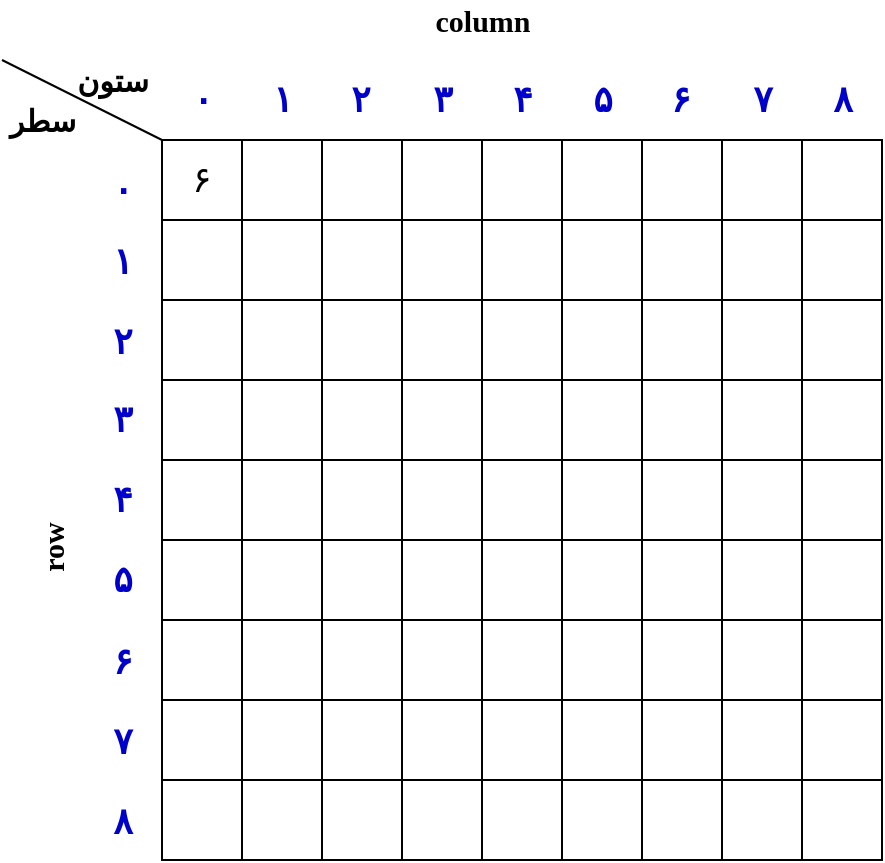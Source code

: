 <mxfile version="16.2.7" type="github"><diagram id="xnGHlYTPteLf9YvXNITQ" name="Page-1"><mxGraphModel dx="850" dy="551" grid="1" gridSize="10" guides="1" tooltips="1" connect="1" arrows="1" fold="1" page="1" pageScale="1" pageWidth="850" pageHeight="1100" math="0" shadow="0"><root><mxCell id="0"/><mxCell id="1" parent="0"/><mxCell id="dxVS9cvVU3etAeJPtLHa-1" value="" style="shape=table;startSize=0;container=1;collapsible=0;childLayout=tableLayout;" vertex="1" parent="1"><mxGeometry x="160" y="120" width="360" height="360" as="geometry"/></mxCell><mxCell id="dxVS9cvVU3etAeJPtLHa-2" value="" style="shape=tableRow;horizontal=0;startSize=0;swimlaneHead=0;swimlaneBody=0;top=0;left=0;bottom=0;right=0;collapsible=0;dropTarget=0;fillColor=none;points=[[0,0.5],[1,0.5]];portConstraint=eastwest;" vertex="1" parent="dxVS9cvVU3etAeJPtLHa-1"><mxGeometry width="360" height="40" as="geometry"/></mxCell><mxCell id="dxVS9cvVU3etAeJPtLHa-3" value="&lt;font style=&quot;font-size: 18px&quot;&gt;۶&lt;/font&gt;" style="shape=partialRectangle;html=1;whiteSpace=wrap;connectable=0;overflow=hidden;fillColor=none;top=0;left=0;bottom=0;right=0;pointerEvents=1;" vertex="1" parent="dxVS9cvVU3etAeJPtLHa-2"><mxGeometry width="40" height="40" as="geometry"><mxRectangle width="40" height="40" as="alternateBounds"/></mxGeometry></mxCell><mxCell id="dxVS9cvVU3etAeJPtLHa-4" value="" style="shape=partialRectangle;html=1;whiteSpace=wrap;connectable=0;overflow=hidden;fillColor=none;top=0;left=0;bottom=0;right=0;pointerEvents=1;" vertex="1" parent="dxVS9cvVU3etAeJPtLHa-2"><mxGeometry x="40" width="40" height="40" as="geometry"><mxRectangle width="40" height="40" as="alternateBounds"/></mxGeometry></mxCell><mxCell id="dxVS9cvVU3etAeJPtLHa-5" value="" style="shape=partialRectangle;html=1;whiteSpace=wrap;connectable=0;overflow=hidden;fillColor=none;top=0;left=0;bottom=0;right=0;pointerEvents=1;" vertex="1" parent="dxVS9cvVU3etAeJPtLHa-2"><mxGeometry x="80" width="40" height="40" as="geometry"><mxRectangle width="40" height="40" as="alternateBounds"/></mxGeometry></mxCell><mxCell id="dxVS9cvVU3etAeJPtLHa-6" value="" style="shape=partialRectangle;html=1;whiteSpace=wrap;connectable=0;overflow=hidden;fillColor=none;top=0;left=0;bottom=0;right=0;pointerEvents=1;" vertex="1" parent="dxVS9cvVU3etAeJPtLHa-2"><mxGeometry x="120" width="40" height="40" as="geometry"><mxRectangle width="40" height="40" as="alternateBounds"/></mxGeometry></mxCell><mxCell id="dxVS9cvVU3etAeJPtLHa-7" value="" style="shape=partialRectangle;html=1;whiteSpace=wrap;connectable=0;overflow=hidden;fillColor=none;top=0;left=0;bottom=0;right=0;pointerEvents=1;" vertex="1" parent="dxVS9cvVU3etAeJPtLHa-2"><mxGeometry x="160" width="40" height="40" as="geometry"><mxRectangle width="40" height="40" as="alternateBounds"/></mxGeometry></mxCell><mxCell id="dxVS9cvVU3etAeJPtLHa-8" value="" style="shape=partialRectangle;html=1;whiteSpace=wrap;connectable=0;overflow=hidden;fillColor=none;top=0;left=0;bottom=0;right=0;pointerEvents=1;" vertex="1" parent="dxVS9cvVU3etAeJPtLHa-2"><mxGeometry x="200" width="40" height="40" as="geometry"><mxRectangle width="40" height="40" as="alternateBounds"/></mxGeometry></mxCell><mxCell id="dxVS9cvVU3etAeJPtLHa-9" value="" style="shape=partialRectangle;html=1;whiteSpace=wrap;connectable=0;overflow=hidden;fillColor=none;top=0;left=0;bottom=0;right=0;pointerEvents=1;" vertex="1" parent="dxVS9cvVU3etAeJPtLHa-2"><mxGeometry x="240" width="40" height="40" as="geometry"><mxRectangle width="40" height="40" as="alternateBounds"/></mxGeometry></mxCell><mxCell id="dxVS9cvVU3etAeJPtLHa-10" value="" style="shape=partialRectangle;html=1;whiteSpace=wrap;connectable=0;overflow=hidden;fillColor=none;top=0;left=0;bottom=0;right=0;pointerEvents=1;" vertex="1" parent="dxVS9cvVU3etAeJPtLHa-2"><mxGeometry x="280" width="40" height="40" as="geometry"><mxRectangle width="40" height="40" as="alternateBounds"/></mxGeometry></mxCell><mxCell id="dxVS9cvVU3etAeJPtLHa-11" value="" style="shape=partialRectangle;html=1;whiteSpace=wrap;connectable=0;overflow=hidden;fillColor=none;top=0;left=0;bottom=0;right=0;pointerEvents=1;" vertex="1" parent="dxVS9cvVU3etAeJPtLHa-2"><mxGeometry x="320" width="40" height="40" as="geometry"><mxRectangle width="40" height="40" as="alternateBounds"/></mxGeometry></mxCell><mxCell id="dxVS9cvVU3etAeJPtLHa-12" value="" style="shape=tableRow;horizontal=0;startSize=0;swimlaneHead=0;swimlaneBody=0;top=0;left=0;bottom=0;right=0;collapsible=0;dropTarget=0;fillColor=none;points=[[0,0.5],[1,0.5]];portConstraint=eastwest;" vertex="1" parent="dxVS9cvVU3etAeJPtLHa-1"><mxGeometry y="40" width="360" height="40" as="geometry"/></mxCell><mxCell id="dxVS9cvVU3etAeJPtLHa-13" value="" style="shape=partialRectangle;html=1;whiteSpace=wrap;connectable=0;overflow=hidden;fillColor=none;top=0;left=0;bottom=0;right=0;pointerEvents=1;" vertex="1" parent="dxVS9cvVU3etAeJPtLHa-12"><mxGeometry width="40" height="40" as="geometry"><mxRectangle width="40" height="40" as="alternateBounds"/></mxGeometry></mxCell><mxCell id="dxVS9cvVU3etAeJPtLHa-14" value="" style="shape=partialRectangle;html=1;whiteSpace=wrap;connectable=0;overflow=hidden;fillColor=none;top=0;left=0;bottom=0;right=0;pointerEvents=1;" vertex="1" parent="dxVS9cvVU3etAeJPtLHa-12"><mxGeometry x="40" width="40" height="40" as="geometry"><mxRectangle width="40" height="40" as="alternateBounds"/></mxGeometry></mxCell><mxCell id="dxVS9cvVU3etAeJPtLHa-15" value="" style="shape=partialRectangle;html=1;whiteSpace=wrap;connectable=0;overflow=hidden;fillColor=none;top=0;left=0;bottom=0;right=0;pointerEvents=1;" vertex="1" parent="dxVS9cvVU3etAeJPtLHa-12"><mxGeometry x="80" width="40" height="40" as="geometry"><mxRectangle width="40" height="40" as="alternateBounds"/></mxGeometry></mxCell><mxCell id="dxVS9cvVU3etAeJPtLHa-16" value="" style="shape=partialRectangle;html=1;whiteSpace=wrap;connectable=0;overflow=hidden;fillColor=none;top=0;left=0;bottom=0;right=0;pointerEvents=1;" vertex="1" parent="dxVS9cvVU3etAeJPtLHa-12"><mxGeometry x="120" width="40" height="40" as="geometry"><mxRectangle width="40" height="40" as="alternateBounds"/></mxGeometry></mxCell><mxCell id="dxVS9cvVU3etAeJPtLHa-17" value="" style="shape=partialRectangle;html=1;whiteSpace=wrap;connectable=0;overflow=hidden;fillColor=none;top=0;left=0;bottom=0;right=0;pointerEvents=1;" vertex="1" parent="dxVS9cvVU3etAeJPtLHa-12"><mxGeometry x="160" width="40" height="40" as="geometry"><mxRectangle width="40" height="40" as="alternateBounds"/></mxGeometry></mxCell><mxCell id="dxVS9cvVU3etAeJPtLHa-18" value="" style="shape=partialRectangle;html=1;whiteSpace=wrap;connectable=0;overflow=hidden;fillColor=none;top=0;left=0;bottom=0;right=0;pointerEvents=1;" vertex="1" parent="dxVS9cvVU3etAeJPtLHa-12"><mxGeometry x="200" width="40" height="40" as="geometry"><mxRectangle width="40" height="40" as="alternateBounds"/></mxGeometry></mxCell><mxCell id="dxVS9cvVU3etAeJPtLHa-19" value="" style="shape=partialRectangle;html=1;whiteSpace=wrap;connectable=0;overflow=hidden;fillColor=none;top=0;left=0;bottom=0;right=0;pointerEvents=1;" vertex="1" parent="dxVS9cvVU3etAeJPtLHa-12"><mxGeometry x="240" width="40" height="40" as="geometry"><mxRectangle width="40" height="40" as="alternateBounds"/></mxGeometry></mxCell><mxCell id="dxVS9cvVU3etAeJPtLHa-20" value="" style="shape=partialRectangle;html=1;whiteSpace=wrap;connectable=0;overflow=hidden;fillColor=none;top=0;left=0;bottom=0;right=0;pointerEvents=1;" vertex="1" parent="dxVS9cvVU3etAeJPtLHa-12"><mxGeometry x="280" width="40" height="40" as="geometry"><mxRectangle width="40" height="40" as="alternateBounds"/></mxGeometry></mxCell><mxCell id="dxVS9cvVU3etAeJPtLHa-21" value="" style="shape=partialRectangle;html=1;whiteSpace=wrap;connectable=0;overflow=hidden;fillColor=none;top=0;left=0;bottom=0;right=0;pointerEvents=1;" vertex="1" parent="dxVS9cvVU3etAeJPtLHa-12"><mxGeometry x="320" width="40" height="40" as="geometry"><mxRectangle width="40" height="40" as="alternateBounds"/></mxGeometry></mxCell><mxCell id="dxVS9cvVU3etAeJPtLHa-22" value="" style="shape=tableRow;horizontal=0;startSize=0;swimlaneHead=0;swimlaneBody=0;top=0;left=0;bottom=0;right=0;collapsible=0;dropTarget=0;fillColor=none;points=[[0,0.5],[1,0.5]];portConstraint=eastwest;" vertex="1" parent="dxVS9cvVU3etAeJPtLHa-1"><mxGeometry y="80" width="360" height="40" as="geometry"/></mxCell><mxCell id="dxVS9cvVU3etAeJPtLHa-23" value="" style="shape=partialRectangle;html=1;whiteSpace=wrap;connectable=0;overflow=hidden;fillColor=none;top=0;left=0;bottom=0;right=0;pointerEvents=1;" vertex="1" parent="dxVS9cvVU3etAeJPtLHa-22"><mxGeometry width="40" height="40" as="geometry"><mxRectangle width="40" height="40" as="alternateBounds"/></mxGeometry></mxCell><mxCell id="dxVS9cvVU3etAeJPtLHa-24" value="" style="shape=partialRectangle;html=1;whiteSpace=wrap;connectable=0;overflow=hidden;fillColor=none;top=0;left=0;bottom=0;right=0;pointerEvents=1;" vertex="1" parent="dxVS9cvVU3etAeJPtLHa-22"><mxGeometry x="40" width="40" height="40" as="geometry"><mxRectangle width="40" height="40" as="alternateBounds"/></mxGeometry></mxCell><mxCell id="dxVS9cvVU3etAeJPtLHa-25" value="" style="shape=partialRectangle;html=1;whiteSpace=wrap;connectable=0;overflow=hidden;fillColor=none;top=0;left=0;bottom=0;right=0;pointerEvents=1;" vertex="1" parent="dxVS9cvVU3etAeJPtLHa-22"><mxGeometry x="80" width="40" height="40" as="geometry"><mxRectangle width="40" height="40" as="alternateBounds"/></mxGeometry></mxCell><mxCell id="dxVS9cvVU3etAeJPtLHa-26" value="" style="shape=partialRectangle;html=1;whiteSpace=wrap;connectable=0;overflow=hidden;fillColor=none;top=0;left=0;bottom=0;right=0;pointerEvents=1;" vertex="1" parent="dxVS9cvVU3etAeJPtLHa-22"><mxGeometry x="120" width="40" height="40" as="geometry"><mxRectangle width="40" height="40" as="alternateBounds"/></mxGeometry></mxCell><mxCell id="dxVS9cvVU3etAeJPtLHa-27" value="" style="shape=partialRectangle;html=1;whiteSpace=wrap;connectable=0;overflow=hidden;fillColor=none;top=0;left=0;bottom=0;right=0;pointerEvents=1;" vertex="1" parent="dxVS9cvVU3etAeJPtLHa-22"><mxGeometry x="160" width="40" height="40" as="geometry"><mxRectangle width="40" height="40" as="alternateBounds"/></mxGeometry></mxCell><mxCell id="dxVS9cvVU3etAeJPtLHa-28" value="" style="shape=partialRectangle;html=1;whiteSpace=wrap;connectable=0;overflow=hidden;fillColor=none;top=0;left=0;bottom=0;right=0;pointerEvents=1;" vertex="1" parent="dxVS9cvVU3etAeJPtLHa-22"><mxGeometry x="200" width="40" height="40" as="geometry"><mxRectangle width="40" height="40" as="alternateBounds"/></mxGeometry></mxCell><mxCell id="dxVS9cvVU3etAeJPtLHa-29" value="" style="shape=partialRectangle;html=1;whiteSpace=wrap;connectable=0;overflow=hidden;fillColor=none;top=0;left=0;bottom=0;right=0;pointerEvents=1;" vertex="1" parent="dxVS9cvVU3etAeJPtLHa-22"><mxGeometry x="240" width="40" height="40" as="geometry"><mxRectangle width="40" height="40" as="alternateBounds"/></mxGeometry></mxCell><mxCell id="dxVS9cvVU3etAeJPtLHa-30" value="" style="shape=partialRectangle;html=1;whiteSpace=wrap;connectable=0;overflow=hidden;fillColor=none;top=0;left=0;bottom=0;right=0;pointerEvents=1;" vertex="1" parent="dxVS9cvVU3etAeJPtLHa-22"><mxGeometry x="280" width="40" height="40" as="geometry"><mxRectangle width="40" height="40" as="alternateBounds"/></mxGeometry></mxCell><mxCell id="dxVS9cvVU3etAeJPtLHa-31" value="" style="shape=partialRectangle;html=1;whiteSpace=wrap;connectable=0;overflow=hidden;fillColor=none;top=0;left=0;bottom=0;right=0;pointerEvents=1;" vertex="1" parent="dxVS9cvVU3etAeJPtLHa-22"><mxGeometry x="320" width="40" height="40" as="geometry"><mxRectangle width="40" height="40" as="alternateBounds"/></mxGeometry></mxCell><mxCell id="dxVS9cvVU3etAeJPtLHa-32" value="" style="shape=tableRow;horizontal=0;startSize=0;swimlaneHead=0;swimlaneBody=0;top=0;left=0;bottom=0;right=0;collapsible=0;dropTarget=0;fillColor=none;points=[[0,0.5],[1,0.5]];portConstraint=eastwest;" vertex="1" parent="dxVS9cvVU3etAeJPtLHa-1"><mxGeometry y="120" width="360" height="40" as="geometry"/></mxCell><mxCell id="dxVS9cvVU3etAeJPtLHa-33" value="" style="shape=partialRectangle;html=1;whiteSpace=wrap;connectable=0;overflow=hidden;fillColor=none;top=0;left=0;bottom=0;right=0;pointerEvents=1;" vertex="1" parent="dxVS9cvVU3etAeJPtLHa-32"><mxGeometry width="40" height="40" as="geometry"><mxRectangle width="40" height="40" as="alternateBounds"/></mxGeometry></mxCell><mxCell id="dxVS9cvVU3etAeJPtLHa-34" value="" style="shape=partialRectangle;html=1;whiteSpace=wrap;connectable=0;overflow=hidden;fillColor=none;top=0;left=0;bottom=0;right=0;pointerEvents=1;" vertex="1" parent="dxVS9cvVU3etAeJPtLHa-32"><mxGeometry x="40" width="40" height="40" as="geometry"><mxRectangle width="40" height="40" as="alternateBounds"/></mxGeometry></mxCell><mxCell id="dxVS9cvVU3etAeJPtLHa-35" value="" style="shape=partialRectangle;html=1;whiteSpace=wrap;connectable=0;overflow=hidden;fillColor=none;top=0;left=0;bottom=0;right=0;pointerEvents=1;" vertex="1" parent="dxVS9cvVU3etAeJPtLHa-32"><mxGeometry x="80" width="40" height="40" as="geometry"><mxRectangle width="40" height="40" as="alternateBounds"/></mxGeometry></mxCell><mxCell id="dxVS9cvVU3etAeJPtLHa-36" value="" style="shape=partialRectangle;html=1;whiteSpace=wrap;connectable=0;overflow=hidden;fillColor=none;top=0;left=0;bottom=0;right=0;pointerEvents=1;" vertex="1" parent="dxVS9cvVU3etAeJPtLHa-32"><mxGeometry x="120" width="40" height="40" as="geometry"><mxRectangle width="40" height="40" as="alternateBounds"/></mxGeometry></mxCell><mxCell id="dxVS9cvVU3etAeJPtLHa-37" value="" style="shape=partialRectangle;html=1;whiteSpace=wrap;connectable=0;overflow=hidden;fillColor=none;top=0;left=0;bottom=0;right=0;pointerEvents=1;" vertex="1" parent="dxVS9cvVU3etAeJPtLHa-32"><mxGeometry x="160" width="40" height="40" as="geometry"><mxRectangle width="40" height="40" as="alternateBounds"/></mxGeometry></mxCell><mxCell id="dxVS9cvVU3etAeJPtLHa-38" value="" style="shape=partialRectangle;html=1;whiteSpace=wrap;connectable=0;overflow=hidden;fillColor=none;top=0;left=0;bottom=0;right=0;pointerEvents=1;" vertex="1" parent="dxVS9cvVU3etAeJPtLHa-32"><mxGeometry x="200" width="40" height="40" as="geometry"><mxRectangle width="40" height="40" as="alternateBounds"/></mxGeometry></mxCell><mxCell id="dxVS9cvVU3etAeJPtLHa-39" value="" style="shape=partialRectangle;html=1;whiteSpace=wrap;connectable=0;overflow=hidden;fillColor=none;top=0;left=0;bottom=0;right=0;pointerEvents=1;" vertex="1" parent="dxVS9cvVU3etAeJPtLHa-32"><mxGeometry x="240" width="40" height="40" as="geometry"><mxRectangle width="40" height="40" as="alternateBounds"/></mxGeometry></mxCell><mxCell id="dxVS9cvVU3etAeJPtLHa-40" value="" style="shape=partialRectangle;html=1;whiteSpace=wrap;connectable=0;overflow=hidden;fillColor=none;top=0;left=0;bottom=0;right=0;pointerEvents=1;" vertex="1" parent="dxVS9cvVU3etAeJPtLHa-32"><mxGeometry x="280" width="40" height="40" as="geometry"><mxRectangle width="40" height="40" as="alternateBounds"/></mxGeometry></mxCell><mxCell id="dxVS9cvVU3etAeJPtLHa-41" value="" style="shape=partialRectangle;html=1;whiteSpace=wrap;connectable=0;overflow=hidden;fillColor=none;top=0;left=0;bottom=0;right=0;pointerEvents=1;" vertex="1" parent="dxVS9cvVU3etAeJPtLHa-32"><mxGeometry x="320" width="40" height="40" as="geometry"><mxRectangle width="40" height="40" as="alternateBounds"/></mxGeometry></mxCell><mxCell id="dxVS9cvVU3etAeJPtLHa-42" value="" style="shape=tableRow;horizontal=0;startSize=0;swimlaneHead=0;swimlaneBody=0;top=0;left=0;bottom=0;right=0;collapsible=0;dropTarget=0;fillColor=none;points=[[0,0.5],[1,0.5]];portConstraint=eastwest;" vertex="1" parent="dxVS9cvVU3etAeJPtLHa-1"><mxGeometry y="160" width="360" height="40" as="geometry"/></mxCell><mxCell id="dxVS9cvVU3etAeJPtLHa-43" value="" style="shape=partialRectangle;html=1;whiteSpace=wrap;connectable=0;overflow=hidden;fillColor=none;top=0;left=0;bottom=0;right=0;pointerEvents=1;" vertex="1" parent="dxVS9cvVU3etAeJPtLHa-42"><mxGeometry width="40" height="40" as="geometry"><mxRectangle width="40" height="40" as="alternateBounds"/></mxGeometry></mxCell><mxCell id="dxVS9cvVU3etAeJPtLHa-44" value="" style="shape=partialRectangle;html=1;whiteSpace=wrap;connectable=0;overflow=hidden;fillColor=none;top=0;left=0;bottom=0;right=0;pointerEvents=1;" vertex="1" parent="dxVS9cvVU3etAeJPtLHa-42"><mxGeometry x="40" width="40" height="40" as="geometry"><mxRectangle width="40" height="40" as="alternateBounds"/></mxGeometry></mxCell><mxCell id="dxVS9cvVU3etAeJPtLHa-45" value="" style="shape=partialRectangle;html=1;whiteSpace=wrap;connectable=0;overflow=hidden;fillColor=none;top=0;left=0;bottom=0;right=0;pointerEvents=1;" vertex="1" parent="dxVS9cvVU3etAeJPtLHa-42"><mxGeometry x="80" width="40" height="40" as="geometry"><mxRectangle width="40" height="40" as="alternateBounds"/></mxGeometry></mxCell><mxCell id="dxVS9cvVU3etAeJPtLHa-46" value="" style="shape=partialRectangle;html=1;whiteSpace=wrap;connectable=0;overflow=hidden;fillColor=none;top=0;left=0;bottom=0;right=0;pointerEvents=1;" vertex="1" parent="dxVS9cvVU3etAeJPtLHa-42"><mxGeometry x="120" width="40" height="40" as="geometry"><mxRectangle width="40" height="40" as="alternateBounds"/></mxGeometry></mxCell><mxCell id="dxVS9cvVU3etAeJPtLHa-47" value="" style="shape=partialRectangle;html=1;whiteSpace=wrap;connectable=0;overflow=hidden;fillColor=none;top=0;left=0;bottom=0;right=0;pointerEvents=1;" vertex="1" parent="dxVS9cvVU3etAeJPtLHa-42"><mxGeometry x="160" width="40" height="40" as="geometry"><mxRectangle width="40" height="40" as="alternateBounds"/></mxGeometry></mxCell><mxCell id="dxVS9cvVU3etAeJPtLHa-48" value="" style="shape=partialRectangle;html=1;whiteSpace=wrap;connectable=0;overflow=hidden;fillColor=none;top=0;left=0;bottom=0;right=0;pointerEvents=1;" vertex="1" parent="dxVS9cvVU3etAeJPtLHa-42"><mxGeometry x="200" width="40" height="40" as="geometry"><mxRectangle width="40" height="40" as="alternateBounds"/></mxGeometry></mxCell><mxCell id="dxVS9cvVU3etAeJPtLHa-49" value="" style="shape=partialRectangle;html=1;whiteSpace=wrap;connectable=0;overflow=hidden;fillColor=none;top=0;left=0;bottom=0;right=0;pointerEvents=1;" vertex="1" parent="dxVS9cvVU3etAeJPtLHa-42"><mxGeometry x="240" width="40" height="40" as="geometry"><mxRectangle width="40" height="40" as="alternateBounds"/></mxGeometry></mxCell><mxCell id="dxVS9cvVU3etAeJPtLHa-50" value="" style="shape=partialRectangle;html=1;whiteSpace=wrap;connectable=0;overflow=hidden;fillColor=none;top=0;left=0;bottom=0;right=0;pointerEvents=1;" vertex="1" parent="dxVS9cvVU3etAeJPtLHa-42"><mxGeometry x="280" width="40" height="40" as="geometry"><mxRectangle width="40" height="40" as="alternateBounds"/></mxGeometry></mxCell><mxCell id="dxVS9cvVU3etAeJPtLHa-51" value="" style="shape=partialRectangle;html=1;whiteSpace=wrap;connectable=0;overflow=hidden;fillColor=none;top=0;left=0;bottom=0;right=0;pointerEvents=1;" vertex="1" parent="dxVS9cvVU3etAeJPtLHa-42"><mxGeometry x="320" width="40" height="40" as="geometry"><mxRectangle width="40" height="40" as="alternateBounds"/></mxGeometry></mxCell><mxCell id="dxVS9cvVU3etAeJPtLHa-52" value="" style="shape=tableRow;horizontal=0;startSize=0;swimlaneHead=0;swimlaneBody=0;top=0;left=0;bottom=0;right=0;collapsible=0;dropTarget=0;fillColor=none;points=[[0,0.5],[1,0.5]];portConstraint=eastwest;" vertex="1" parent="dxVS9cvVU3etAeJPtLHa-1"><mxGeometry y="200" width="360" height="40" as="geometry"/></mxCell><mxCell id="dxVS9cvVU3etAeJPtLHa-53" value="" style="shape=partialRectangle;html=1;whiteSpace=wrap;connectable=0;overflow=hidden;fillColor=none;top=0;left=0;bottom=0;right=0;pointerEvents=1;" vertex="1" parent="dxVS9cvVU3etAeJPtLHa-52"><mxGeometry width="40" height="40" as="geometry"><mxRectangle width="40" height="40" as="alternateBounds"/></mxGeometry></mxCell><mxCell id="dxVS9cvVU3etAeJPtLHa-54" value="" style="shape=partialRectangle;html=1;whiteSpace=wrap;connectable=0;overflow=hidden;fillColor=none;top=0;left=0;bottom=0;right=0;pointerEvents=1;" vertex="1" parent="dxVS9cvVU3etAeJPtLHa-52"><mxGeometry x="40" width="40" height="40" as="geometry"><mxRectangle width="40" height="40" as="alternateBounds"/></mxGeometry></mxCell><mxCell id="dxVS9cvVU3etAeJPtLHa-55" value="" style="shape=partialRectangle;html=1;whiteSpace=wrap;connectable=0;overflow=hidden;fillColor=none;top=0;left=0;bottom=0;right=0;pointerEvents=1;" vertex="1" parent="dxVS9cvVU3etAeJPtLHa-52"><mxGeometry x="80" width="40" height="40" as="geometry"><mxRectangle width="40" height="40" as="alternateBounds"/></mxGeometry></mxCell><mxCell id="dxVS9cvVU3etAeJPtLHa-56" value="" style="shape=partialRectangle;html=1;whiteSpace=wrap;connectable=0;overflow=hidden;fillColor=none;top=0;left=0;bottom=0;right=0;pointerEvents=1;" vertex="1" parent="dxVS9cvVU3etAeJPtLHa-52"><mxGeometry x="120" width="40" height="40" as="geometry"><mxRectangle width="40" height="40" as="alternateBounds"/></mxGeometry></mxCell><mxCell id="dxVS9cvVU3etAeJPtLHa-57" value="" style="shape=partialRectangle;html=1;whiteSpace=wrap;connectable=0;overflow=hidden;fillColor=none;top=0;left=0;bottom=0;right=0;pointerEvents=1;" vertex="1" parent="dxVS9cvVU3etAeJPtLHa-52"><mxGeometry x="160" width="40" height="40" as="geometry"><mxRectangle width="40" height="40" as="alternateBounds"/></mxGeometry></mxCell><mxCell id="dxVS9cvVU3etAeJPtLHa-58" value="" style="shape=partialRectangle;html=1;whiteSpace=wrap;connectable=0;overflow=hidden;fillColor=none;top=0;left=0;bottom=0;right=0;pointerEvents=1;" vertex="1" parent="dxVS9cvVU3etAeJPtLHa-52"><mxGeometry x="200" width="40" height="40" as="geometry"><mxRectangle width="40" height="40" as="alternateBounds"/></mxGeometry></mxCell><mxCell id="dxVS9cvVU3etAeJPtLHa-59" value="" style="shape=partialRectangle;html=1;whiteSpace=wrap;connectable=0;overflow=hidden;fillColor=none;top=0;left=0;bottom=0;right=0;pointerEvents=1;" vertex="1" parent="dxVS9cvVU3etAeJPtLHa-52"><mxGeometry x="240" width="40" height="40" as="geometry"><mxRectangle width="40" height="40" as="alternateBounds"/></mxGeometry></mxCell><mxCell id="dxVS9cvVU3etAeJPtLHa-60" value="" style="shape=partialRectangle;html=1;whiteSpace=wrap;connectable=0;overflow=hidden;fillColor=none;top=0;left=0;bottom=0;right=0;pointerEvents=1;" vertex="1" parent="dxVS9cvVU3etAeJPtLHa-52"><mxGeometry x="280" width="40" height="40" as="geometry"><mxRectangle width="40" height="40" as="alternateBounds"/></mxGeometry></mxCell><mxCell id="dxVS9cvVU3etAeJPtLHa-61" value="" style="shape=partialRectangle;html=1;whiteSpace=wrap;connectable=0;overflow=hidden;fillColor=none;top=0;left=0;bottom=0;right=0;pointerEvents=1;" vertex="1" parent="dxVS9cvVU3etAeJPtLHa-52"><mxGeometry x="320" width="40" height="40" as="geometry"><mxRectangle width="40" height="40" as="alternateBounds"/></mxGeometry></mxCell><mxCell id="dxVS9cvVU3etAeJPtLHa-62" value="" style="shape=tableRow;horizontal=0;startSize=0;swimlaneHead=0;swimlaneBody=0;top=0;left=0;bottom=0;right=0;collapsible=0;dropTarget=0;fillColor=none;points=[[0,0.5],[1,0.5]];portConstraint=eastwest;" vertex="1" parent="dxVS9cvVU3etAeJPtLHa-1"><mxGeometry y="240" width="360" height="40" as="geometry"/></mxCell><mxCell id="dxVS9cvVU3etAeJPtLHa-63" value="" style="shape=partialRectangle;html=1;whiteSpace=wrap;connectable=0;overflow=hidden;fillColor=none;top=0;left=0;bottom=0;right=0;pointerEvents=1;" vertex="1" parent="dxVS9cvVU3etAeJPtLHa-62"><mxGeometry width="40" height="40" as="geometry"><mxRectangle width="40" height="40" as="alternateBounds"/></mxGeometry></mxCell><mxCell id="dxVS9cvVU3etAeJPtLHa-64" value="" style="shape=partialRectangle;html=1;whiteSpace=wrap;connectable=0;overflow=hidden;fillColor=none;top=0;left=0;bottom=0;right=0;pointerEvents=1;" vertex="1" parent="dxVS9cvVU3etAeJPtLHa-62"><mxGeometry x="40" width="40" height="40" as="geometry"><mxRectangle width="40" height="40" as="alternateBounds"/></mxGeometry></mxCell><mxCell id="dxVS9cvVU3etAeJPtLHa-65" value="" style="shape=partialRectangle;html=1;whiteSpace=wrap;connectable=0;overflow=hidden;fillColor=none;top=0;left=0;bottom=0;right=0;pointerEvents=1;" vertex="1" parent="dxVS9cvVU3etAeJPtLHa-62"><mxGeometry x="80" width="40" height="40" as="geometry"><mxRectangle width="40" height="40" as="alternateBounds"/></mxGeometry></mxCell><mxCell id="dxVS9cvVU3etAeJPtLHa-66" value="" style="shape=partialRectangle;html=1;whiteSpace=wrap;connectable=0;overflow=hidden;fillColor=none;top=0;left=0;bottom=0;right=0;pointerEvents=1;" vertex="1" parent="dxVS9cvVU3etAeJPtLHa-62"><mxGeometry x="120" width="40" height="40" as="geometry"><mxRectangle width="40" height="40" as="alternateBounds"/></mxGeometry></mxCell><mxCell id="dxVS9cvVU3etAeJPtLHa-67" value="" style="shape=partialRectangle;html=1;whiteSpace=wrap;connectable=0;overflow=hidden;fillColor=none;top=0;left=0;bottom=0;right=0;pointerEvents=1;" vertex="1" parent="dxVS9cvVU3etAeJPtLHa-62"><mxGeometry x="160" width="40" height="40" as="geometry"><mxRectangle width="40" height="40" as="alternateBounds"/></mxGeometry></mxCell><mxCell id="dxVS9cvVU3etAeJPtLHa-68" value="" style="shape=partialRectangle;html=1;whiteSpace=wrap;connectable=0;overflow=hidden;fillColor=none;top=0;left=0;bottom=0;right=0;pointerEvents=1;" vertex="1" parent="dxVS9cvVU3etAeJPtLHa-62"><mxGeometry x="200" width="40" height="40" as="geometry"><mxRectangle width="40" height="40" as="alternateBounds"/></mxGeometry></mxCell><mxCell id="dxVS9cvVU3etAeJPtLHa-69" value="" style="shape=partialRectangle;html=1;whiteSpace=wrap;connectable=0;overflow=hidden;fillColor=none;top=0;left=0;bottom=0;right=0;pointerEvents=1;" vertex="1" parent="dxVS9cvVU3etAeJPtLHa-62"><mxGeometry x="240" width="40" height="40" as="geometry"><mxRectangle width="40" height="40" as="alternateBounds"/></mxGeometry></mxCell><mxCell id="dxVS9cvVU3etAeJPtLHa-70" value="" style="shape=partialRectangle;html=1;whiteSpace=wrap;connectable=0;overflow=hidden;fillColor=none;top=0;left=0;bottom=0;right=0;pointerEvents=1;" vertex="1" parent="dxVS9cvVU3etAeJPtLHa-62"><mxGeometry x="280" width="40" height="40" as="geometry"><mxRectangle width="40" height="40" as="alternateBounds"/></mxGeometry></mxCell><mxCell id="dxVS9cvVU3etAeJPtLHa-71" value="" style="shape=partialRectangle;html=1;whiteSpace=wrap;connectable=0;overflow=hidden;fillColor=none;top=0;left=0;bottom=0;right=0;pointerEvents=1;" vertex="1" parent="dxVS9cvVU3etAeJPtLHa-62"><mxGeometry x="320" width="40" height="40" as="geometry"><mxRectangle width="40" height="40" as="alternateBounds"/></mxGeometry></mxCell><mxCell id="dxVS9cvVU3etAeJPtLHa-72" value="" style="shape=tableRow;horizontal=0;startSize=0;swimlaneHead=0;swimlaneBody=0;top=0;left=0;bottom=0;right=0;collapsible=0;dropTarget=0;fillColor=none;points=[[0,0.5],[1,0.5]];portConstraint=eastwest;" vertex="1" parent="dxVS9cvVU3etAeJPtLHa-1"><mxGeometry y="280" width="360" height="40" as="geometry"/></mxCell><mxCell id="dxVS9cvVU3etAeJPtLHa-73" value="" style="shape=partialRectangle;html=1;whiteSpace=wrap;connectable=0;overflow=hidden;fillColor=none;top=0;left=0;bottom=0;right=0;pointerEvents=1;" vertex="1" parent="dxVS9cvVU3etAeJPtLHa-72"><mxGeometry width="40" height="40" as="geometry"><mxRectangle width="40" height="40" as="alternateBounds"/></mxGeometry></mxCell><mxCell id="dxVS9cvVU3etAeJPtLHa-74" value="" style="shape=partialRectangle;html=1;whiteSpace=wrap;connectable=0;overflow=hidden;fillColor=none;top=0;left=0;bottom=0;right=0;pointerEvents=1;" vertex="1" parent="dxVS9cvVU3etAeJPtLHa-72"><mxGeometry x="40" width="40" height="40" as="geometry"><mxRectangle width="40" height="40" as="alternateBounds"/></mxGeometry></mxCell><mxCell id="dxVS9cvVU3etAeJPtLHa-75" value="" style="shape=partialRectangle;html=1;whiteSpace=wrap;connectable=0;overflow=hidden;fillColor=none;top=0;left=0;bottom=0;right=0;pointerEvents=1;" vertex="1" parent="dxVS9cvVU3etAeJPtLHa-72"><mxGeometry x="80" width="40" height="40" as="geometry"><mxRectangle width="40" height="40" as="alternateBounds"/></mxGeometry></mxCell><mxCell id="dxVS9cvVU3etAeJPtLHa-76" value="" style="shape=partialRectangle;html=1;whiteSpace=wrap;connectable=0;overflow=hidden;fillColor=none;top=0;left=0;bottom=0;right=0;pointerEvents=1;" vertex="1" parent="dxVS9cvVU3etAeJPtLHa-72"><mxGeometry x="120" width="40" height="40" as="geometry"><mxRectangle width="40" height="40" as="alternateBounds"/></mxGeometry></mxCell><mxCell id="dxVS9cvVU3etAeJPtLHa-77" value="" style="shape=partialRectangle;html=1;whiteSpace=wrap;connectable=0;overflow=hidden;fillColor=none;top=0;left=0;bottom=0;right=0;pointerEvents=1;" vertex="1" parent="dxVS9cvVU3etAeJPtLHa-72"><mxGeometry x="160" width="40" height="40" as="geometry"><mxRectangle width="40" height="40" as="alternateBounds"/></mxGeometry></mxCell><mxCell id="dxVS9cvVU3etAeJPtLHa-78" value="" style="shape=partialRectangle;html=1;whiteSpace=wrap;connectable=0;overflow=hidden;fillColor=none;top=0;left=0;bottom=0;right=0;pointerEvents=1;" vertex="1" parent="dxVS9cvVU3etAeJPtLHa-72"><mxGeometry x="200" width="40" height="40" as="geometry"><mxRectangle width="40" height="40" as="alternateBounds"/></mxGeometry></mxCell><mxCell id="dxVS9cvVU3etAeJPtLHa-79" value="" style="shape=partialRectangle;html=1;whiteSpace=wrap;connectable=0;overflow=hidden;fillColor=none;top=0;left=0;bottom=0;right=0;pointerEvents=1;" vertex="1" parent="dxVS9cvVU3etAeJPtLHa-72"><mxGeometry x="240" width="40" height="40" as="geometry"><mxRectangle width="40" height="40" as="alternateBounds"/></mxGeometry></mxCell><mxCell id="dxVS9cvVU3etAeJPtLHa-80" value="" style="shape=partialRectangle;html=1;whiteSpace=wrap;connectable=0;overflow=hidden;fillColor=none;top=0;left=0;bottom=0;right=0;pointerEvents=1;" vertex="1" parent="dxVS9cvVU3etAeJPtLHa-72"><mxGeometry x="280" width="40" height="40" as="geometry"><mxRectangle width="40" height="40" as="alternateBounds"/></mxGeometry></mxCell><mxCell id="dxVS9cvVU3etAeJPtLHa-81" value="" style="shape=partialRectangle;html=1;whiteSpace=wrap;connectable=0;overflow=hidden;fillColor=none;top=0;left=0;bottom=0;right=0;pointerEvents=1;" vertex="1" parent="dxVS9cvVU3etAeJPtLHa-72"><mxGeometry x="320" width="40" height="40" as="geometry"><mxRectangle width="40" height="40" as="alternateBounds"/></mxGeometry></mxCell><mxCell id="dxVS9cvVU3etAeJPtLHa-82" value="" style="shape=tableRow;horizontal=0;startSize=0;swimlaneHead=0;swimlaneBody=0;top=0;left=0;bottom=0;right=0;collapsible=0;dropTarget=0;fillColor=none;points=[[0,0.5],[1,0.5]];portConstraint=eastwest;" vertex="1" parent="dxVS9cvVU3etAeJPtLHa-1"><mxGeometry y="320" width="360" height="40" as="geometry"/></mxCell><mxCell id="dxVS9cvVU3etAeJPtLHa-83" value="" style="shape=partialRectangle;html=1;whiteSpace=wrap;connectable=0;overflow=hidden;fillColor=none;top=0;left=0;bottom=0;right=0;pointerEvents=1;" vertex="1" parent="dxVS9cvVU3etAeJPtLHa-82"><mxGeometry width="40" height="40" as="geometry"><mxRectangle width="40" height="40" as="alternateBounds"/></mxGeometry></mxCell><mxCell id="dxVS9cvVU3etAeJPtLHa-84" value="" style="shape=partialRectangle;html=1;whiteSpace=wrap;connectable=0;overflow=hidden;fillColor=none;top=0;left=0;bottom=0;right=0;pointerEvents=1;" vertex="1" parent="dxVS9cvVU3etAeJPtLHa-82"><mxGeometry x="40" width="40" height="40" as="geometry"><mxRectangle width="40" height="40" as="alternateBounds"/></mxGeometry></mxCell><mxCell id="dxVS9cvVU3etAeJPtLHa-85" value="" style="shape=partialRectangle;html=1;whiteSpace=wrap;connectable=0;overflow=hidden;fillColor=none;top=0;left=0;bottom=0;right=0;pointerEvents=1;" vertex="1" parent="dxVS9cvVU3etAeJPtLHa-82"><mxGeometry x="80" width="40" height="40" as="geometry"><mxRectangle width="40" height="40" as="alternateBounds"/></mxGeometry></mxCell><mxCell id="dxVS9cvVU3etAeJPtLHa-86" value="" style="shape=partialRectangle;html=1;whiteSpace=wrap;connectable=0;overflow=hidden;fillColor=none;top=0;left=0;bottom=0;right=0;pointerEvents=1;" vertex="1" parent="dxVS9cvVU3etAeJPtLHa-82"><mxGeometry x="120" width="40" height="40" as="geometry"><mxRectangle width="40" height="40" as="alternateBounds"/></mxGeometry></mxCell><mxCell id="dxVS9cvVU3etAeJPtLHa-87" value="" style="shape=partialRectangle;html=1;whiteSpace=wrap;connectable=0;overflow=hidden;fillColor=none;top=0;left=0;bottom=0;right=0;pointerEvents=1;" vertex="1" parent="dxVS9cvVU3etAeJPtLHa-82"><mxGeometry x="160" width="40" height="40" as="geometry"><mxRectangle width="40" height="40" as="alternateBounds"/></mxGeometry></mxCell><mxCell id="dxVS9cvVU3etAeJPtLHa-88" value="" style="shape=partialRectangle;html=1;whiteSpace=wrap;connectable=0;overflow=hidden;fillColor=none;top=0;left=0;bottom=0;right=0;pointerEvents=1;" vertex="1" parent="dxVS9cvVU3etAeJPtLHa-82"><mxGeometry x="200" width="40" height="40" as="geometry"><mxRectangle width="40" height="40" as="alternateBounds"/></mxGeometry></mxCell><mxCell id="dxVS9cvVU3etAeJPtLHa-89" value="" style="shape=partialRectangle;html=1;whiteSpace=wrap;connectable=0;overflow=hidden;fillColor=none;top=0;left=0;bottom=0;right=0;pointerEvents=1;" vertex="1" parent="dxVS9cvVU3etAeJPtLHa-82"><mxGeometry x="240" width="40" height="40" as="geometry"><mxRectangle width="40" height="40" as="alternateBounds"/></mxGeometry></mxCell><mxCell id="dxVS9cvVU3etAeJPtLHa-90" value="" style="shape=partialRectangle;html=1;whiteSpace=wrap;connectable=0;overflow=hidden;fillColor=none;top=0;left=0;bottom=0;right=0;pointerEvents=1;" vertex="1" parent="dxVS9cvVU3etAeJPtLHa-82"><mxGeometry x="280" width="40" height="40" as="geometry"><mxRectangle width="40" height="40" as="alternateBounds"/></mxGeometry></mxCell><mxCell id="dxVS9cvVU3etAeJPtLHa-91" value="" style="shape=partialRectangle;html=1;whiteSpace=wrap;connectable=0;overflow=hidden;fillColor=none;top=0;left=0;bottom=0;right=0;pointerEvents=1;" vertex="1" parent="dxVS9cvVU3etAeJPtLHa-82"><mxGeometry x="320" width="40" height="40" as="geometry"><mxRectangle width="40" height="40" as="alternateBounds"/></mxGeometry></mxCell><mxCell id="dxVS9cvVU3etAeJPtLHa-92" value="۰" style="text;html=1;align=center;verticalAlign=middle;resizable=0;points=[];autosize=1;strokeColor=none;fillColor=none;fontSize=18;fontFamily=IRANSansX;fontColor=#0000CC;fontStyle=1" vertex="1" parent="1"><mxGeometry x="170" y="85" width="20" height="30" as="geometry"/></mxCell><mxCell id="dxVS9cvVU3etAeJPtLHa-93" value="۱" style="text;html=1;align=center;verticalAlign=middle;resizable=0;points=[];autosize=1;strokeColor=none;fillColor=none;fontSize=18;fontFamily=IRANSansX;fontColor=#0000CC;fontStyle=1" vertex="1" parent="1"><mxGeometry x="210" y="85" width="20" height="30" as="geometry"/></mxCell><mxCell id="dxVS9cvVU3etAeJPtLHa-94" value="۲" style="text;html=1;align=center;verticalAlign=middle;resizable=0;points=[];autosize=1;strokeColor=none;fillColor=none;fontSize=18;fontFamily=IRANSansX;fontColor=#0000CC;fontStyle=1" vertex="1" parent="1"><mxGeometry x="244" y="85" width="30" height="30" as="geometry"/></mxCell><mxCell id="dxVS9cvVU3etAeJPtLHa-95" value="۳" style="text;html=1;align=center;verticalAlign=middle;resizable=0;points=[];autosize=1;strokeColor=none;fillColor=none;fontSize=18;fontFamily=IRANSansX;fontColor=#0000CC;fontStyle=1" vertex="1" parent="1"><mxGeometry x="285" y="85" width="30" height="30" as="geometry"/></mxCell><mxCell id="dxVS9cvVU3etAeJPtLHa-96" value="۴" style="text;html=1;align=center;verticalAlign=middle;resizable=0;points=[];autosize=1;strokeColor=none;fillColor=none;fontSize=18;fontFamily=IRANSansX;fontColor=#0000CC;fontStyle=1" vertex="1" parent="1"><mxGeometry x="325" y="85" width="30" height="30" as="geometry"/></mxCell><mxCell id="dxVS9cvVU3etAeJPtLHa-97" value="۵" style="text;html=1;align=center;verticalAlign=middle;resizable=0;points=[];autosize=1;strokeColor=none;fillColor=none;fontSize=18;fontFamily=IRANSansX;fontColor=#0000CC;fontStyle=1" vertex="1" parent="1"><mxGeometry x="365" y="85" width="30" height="30" as="geometry"/></mxCell><mxCell id="dxVS9cvVU3etAeJPtLHa-98" value="۶" style="text;html=1;align=center;verticalAlign=middle;resizable=0;points=[];autosize=1;strokeColor=none;fillColor=none;fontSize=18;fontFamily=IRANSansX;fontColor=#0000CC;fontStyle=1" vertex="1" parent="1"><mxGeometry x="404" y="85" width="30" height="30" as="geometry"/></mxCell><mxCell id="dxVS9cvVU3etAeJPtLHa-99" value="۷" style="text;html=1;align=center;verticalAlign=middle;resizable=0;points=[];autosize=1;strokeColor=none;fillColor=none;fontSize=18;fontFamily=IRANSansX;fontColor=#0000CC;fontStyle=1" vertex="1" parent="1"><mxGeometry x="445" y="85" width="30" height="30" as="geometry"/></mxCell><mxCell id="dxVS9cvVU3etAeJPtLHa-100" value="۸" style="text;html=1;align=center;verticalAlign=middle;resizable=0;points=[];autosize=1;strokeColor=none;fillColor=none;fontSize=18;fontFamily=IRANSansX;fontColor=#0000CC;fontStyle=1" vertex="1" parent="1"><mxGeometry x="485" y="85" width="30" height="30" as="geometry"/></mxCell><mxCell id="dxVS9cvVU3etAeJPtLHa-101" value="" style="endArrow=none;html=1;rounded=0;fontFamily=IRANSansX;fontSize=18;fontColor=#0000CC;entryX=0;entryY=0;entryDx=0;entryDy=0;entryPerimeter=0;" edge="1" parent="1" target="dxVS9cvVU3etAeJPtLHa-2"><mxGeometry width="50" height="50" relative="1" as="geometry"><mxPoint x="80" y="80" as="sourcePoint"/><mxPoint x="430" y="260" as="targetPoint"/></mxGeometry></mxCell><mxCell id="dxVS9cvVU3etAeJPtLHa-102" value="&lt;font style=&quot;font-size: 15px;&quot;&gt;&lt;span style=&quot;font-size: 15px;&quot;&gt;&lt;font style=&quot;font-size: 15px;&quot;&gt;ستون&lt;/font&gt;&lt;/span&gt;&lt;/font&gt;" style="text;html=1;align=center;verticalAlign=middle;resizable=0;points=[];autosize=1;strokeColor=none;fillColor=none;fontSize=15;fontFamily=IRANSansX;fontColor=#000000;fontStyle=1;rotation=0;" vertex="1" parent="1"><mxGeometry x="110" y="80" width="50" height="20" as="geometry"/></mxCell><mxCell id="dxVS9cvVU3etAeJPtLHa-103" value="سطر" style="text;html=1;align=center;verticalAlign=middle;resizable=0;points=[];autosize=1;strokeColor=none;fillColor=none;fontSize=15;fontFamily=IRANSansX;fontColor=#000000;fontStyle=1;rotation=0;" vertex="1" parent="1"><mxGeometry x="80" y="100" width="40" height="20" as="geometry"/></mxCell><mxCell id="dxVS9cvVU3etAeJPtLHa-104" value="۰" style="text;html=1;align=center;verticalAlign=middle;resizable=0;points=[];autosize=1;strokeColor=none;fillColor=none;fontSize=18;fontFamily=IRANSansX;fontColor=#0000CC;fontStyle=1" vertex="1" parent="1"><mxGeometry x="130" y="130" width="20" height="30" as="geometry"/></mxCell><mxCell id="dxVS9cvVU3etAeJPtLHa-105" value="۱" style="text;html=1;align=center;verticalAlign=middle;resizable=0;points=[];autosize=1;strokeColor=none;fillColor=none;fontSize=18;fontFamily=IRANSansX;fontColor=#0000CC;fontStyle=1" vertex="1" parent="1"><mxGeometry x="130" y="166" width="20" height="30" as="geometry"/></mxCell><mxCell id="dxVS9cvVU3etAeJPtLHa-106" value="۲" style="text;html=1;align=center;verticalAlign=middle;resizable=0;points=[];autosize=1;strokeColor=none;fillColor=none;fontSize=18;fontFamily=IRANSansX;fontColor=#0000CC;fontStyle=1" vertex="1" parent="1"><mxGeometry x="125" y="206" width="30" height="30" as="geometry"/></mxCell><mxCell id="dxVS9cvVU3etAeJPtLHa-107" value="۳" style="text;html=1;align=center;verticalAlign=middle;resizable=0;points=[];autosize=1;strokeColor=none;fillColor=none;fontSize=18;fontFamily=IRANSansX;fontColor=#0000CC;fontStyle=1" vertex="1" parent="1"><mxGeometry x="125" y="245" width="30" height="30" as="geometry"/></mxCell><mxCell id="dxVS9cvVU3etAeJPtLHa-108" value="۴" style="text;html=1;align=center;verticalAlign=middle;resizable=0;points=[];autosize=1;strokeColor=none;fillColor=none;fontSize=18;fontFamily=IRANSansX;fontColor=#0000CC;fontStyle=1" vertex="1" parent="1"><mxGeometry x="125" y="285" width="30" height="30" as="geometry"/></mxCell><mxCell id="dxVS9cvVU3etAeJPtLHa-109" value="۵" style="text;html=1;align=center;verticalAlign=middle;resizable=0;points=[];autosize=1;strokeColor=none;fillColor=none;fontSize=18;fontFamily=IRANSansX;fontColor=#0000CC;fontStyle=1" vertex="1" parent="1"><mxGeometry x="125" y="325" width="30" height="30" as="geometry"/></mxCell><mxCell id="dxVS9cvVU3etAeJPtLHa-110" value="۶" style="text;html=1;align=center;verticalAlign=middle;resizable=0;points=[];autosize=1;strokeColor=none;fillColor=none;fontSize=18;fontFamily=IRANSansX;fontColor=#0000CC;fontStyle=1" vertex="1" parent="1"><mxGeometry x="125" y="366" width="30" height="30" as="geometry"/></mxCell><mxCell id="dxVS9cvVU3etAeJPtLHa-111" value="۷" style="text;html=1;align=center;verticalAlign=middle;resizable=0;points=[];autosize=1;strokeColor=none;fillColor=none;fontSize=18;fontFamily=IRANSansX;fontColor=#0000CC;fontStyle=1" vertex="1" parent="1"><mxGeometry x="125" y="406" width="30" height="30" as="geometry"/></mxCell><mxCell id="dxVS9cvVU3etAeJPtLHa-112" value="۸" style="text;html=1;align=center;verticalAlign=middle;resizable=0;points=[];autosize=1;strokeColor=none;fillColor=none;fontSize=18;fontFamily=IRANSansX;fontColor=#0000CC;fontStyle=1" vertex="1" parent="1"><mxGeometry x="125" y="446" width="30" height="30" as="geometry"/></mxCell><mxCell id="dxVS9cvVU3etAeJPtLHa-113" value="row" style="text;html=1;align=center;verticalAlign=middle;resizable=0;points=[];autosize=1;strokeColor=none;fillColor=none;fontSize=15;fontFamily=IRANSansX;fontColor=#000000;fontStyle=1;rotation=-90;" vertex="1" parent="1"><mxGeometry x="85" y="314" width="40" height="20" as="geometry"/></mxCell><mxCell id="dxVS9cvVU3etAeJPtLHa-114" value="column" style="text;html=1;align=center;verticalAlign=middle;resizable=0;points=[];autosize=1;strokeColor=none;fillColor=none;fontSize=15;fontFamily=IRANSansX;fontColor=#000000;fontStyle=1;rotation=0;" vertex="1" parent="1"><mxGeometry x="285" y="50" width="70" height="20" as="geometry"/></mxCell></root></mxGraphModel></diagram></mxfile>
